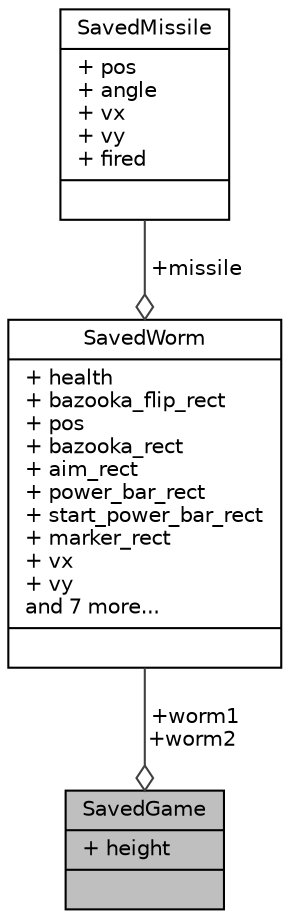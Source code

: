 digraph "SavedGame"
{
 // LATEX_PDF_SIZE
  edge [fontname="Helvetica",fontsize="10",labelfontname="Helvetica",labelfontsize="10"];
  node [fontname="Helvetica",fontsize="10",shape=record];
  Node1 [label="{SavedGame\n|+ height\l|}",height=0.2,width=0.4,color="black", fillcolor="grey75", style="filled", fontcolor="black",tooltip="Structure containing saved map and worms."];
  Node2 -> Node1 [color="grey25",fontsize="10",style="solid",label=" +worm1\n+worm2" ,arrowhead="odiamond",fontname="Helvetica"];
  Node2 [label="{SavedWorm\n|+ health\l+ bazooka_flip_rect\l+ pos\l+ bazooka_rect\l+ aim_rect\l+ power_bar_rect\l+ start_power_bar_rect\l+ marker_rect\l+ vx\l+ vy\land 7 more...\l|}",height=0.2,width=0.4,color="black", fillcolor="white", style="filled",URL="$struct_saved_worm.html",tooltip="Structure used to store all information which had to be saved in file in order to continue game and d..."];
  Node3 -> Node2 [color="grey25",fontsize="10",style="solid",label=" +missile" ,arrowhead="odiamond",fontname="Helvetica"];
  Node3 [label="{SavedMissile\n|+ pos\l+ angle\l+ vx\l+ vy\l+ fired\l|}",height=0.2,width=0.4,color="black", fillcolor="white", style="filled",URL="$struct_saved_missile.html",tooltip="structure containing all information which have to be saved in file for missile"];
}
